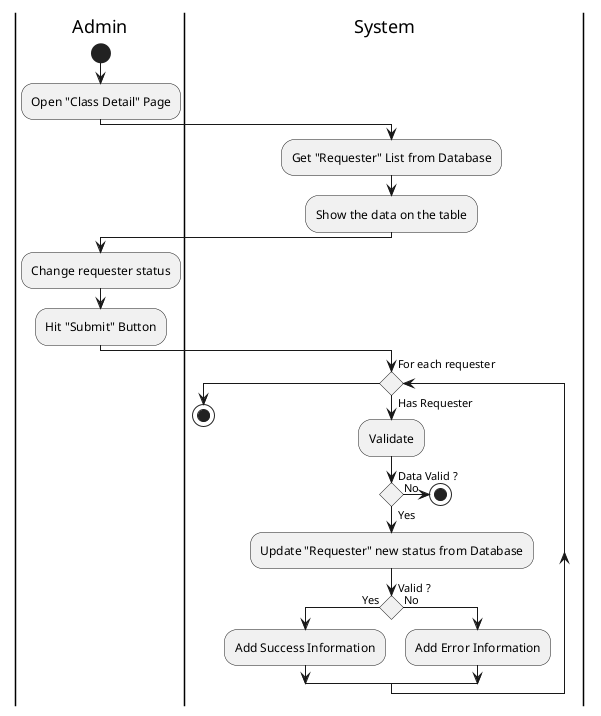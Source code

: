 @startuml CommitRequest

skinparam ConditionEndStyle hline
skinparam conditionStyle diamond
skinparam Monochrome true
skinparam Shadowing false

|Admin|
start
:Open "Class Detail" Page;

|System|
:Get "Requester" List from Database;
:Show the data on the table;

|Admin|
:Change requester status;
:Hit "Submit" Button;

|System|
while (For each requester) is (Has Requester)
    :Validate;

    if (Data Valid ?) then (Yes)
        :Update "Requester" new status from Database;

        if (Valid ?) then (Yes)
            :Add Success Information;
        else (No)
            :Add Error Information;
        endif
    else (No)
        stop
    endif
endwhile
stop

@enduml